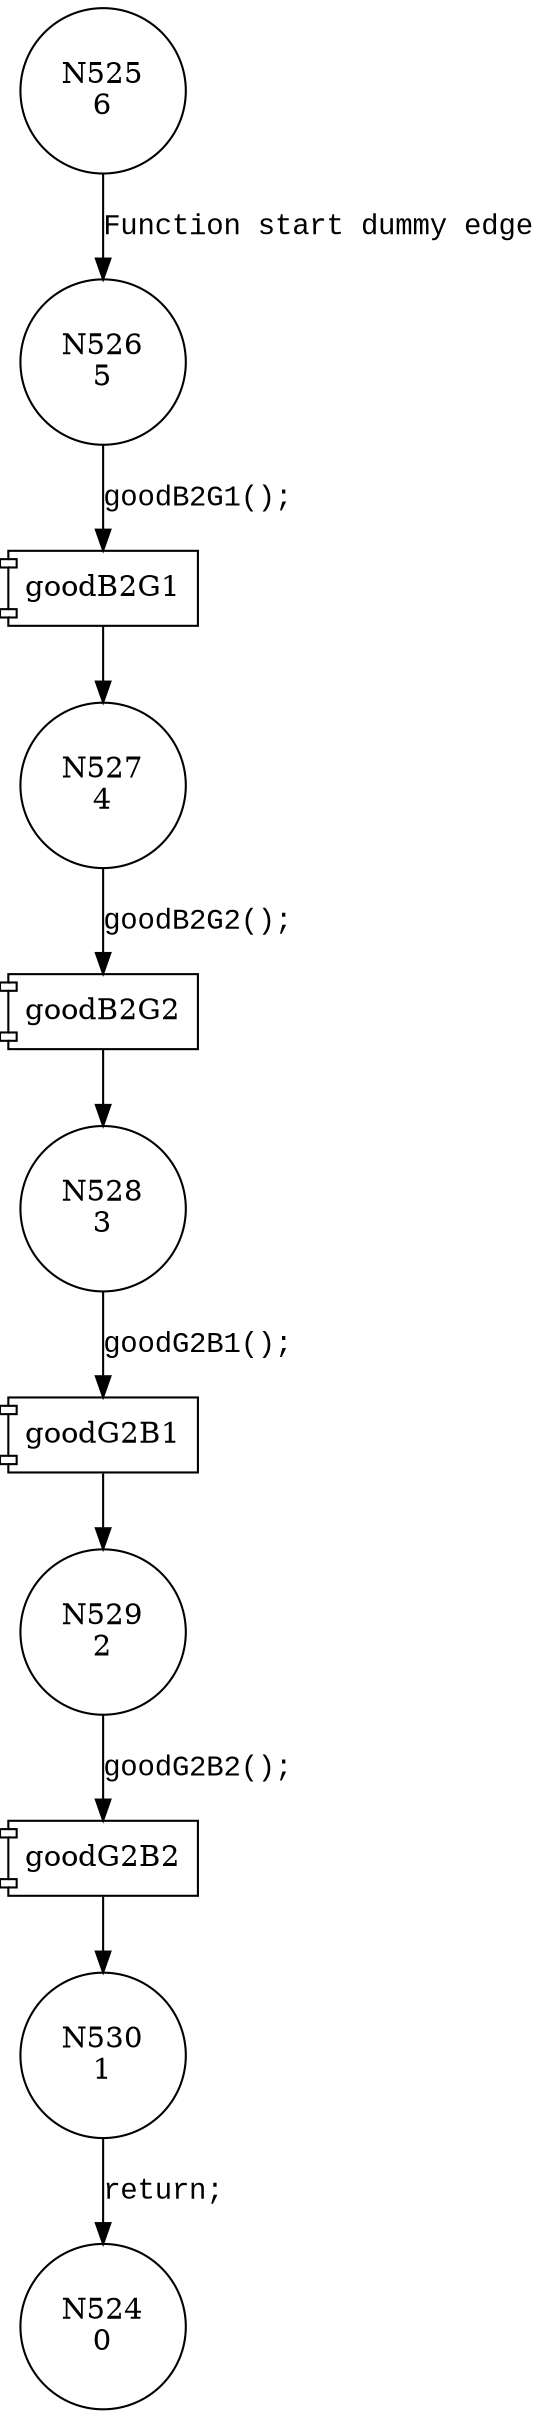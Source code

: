 digraph CWE121_Stack_Based_Buffer_Overflow__CWE129_connect_socket_02_good {
526 [shape="circle" label="N526\n5"]
527 [shape="circle" label="N527\n4"]
528 [shape="circle" label="N528\n3"]
529 [shape="circle" label="N529\n2"]
530 [shape="circle" label="N530\n1"]
525 [shape="circle" label="N525\n6"]
524 [shape="circle" label="N524\n0"]
100041 [shape="component" label="goodB2G1"]
526 -> 100041 [label="goodB2G1();" fontname="Courier New"]
100041 -> 527 [label="" fontname="Courier New"]
100042 [shape="component" label="goodB2G2"]
527 -> 100042 [label="goodB2G2();" fontname="Courier New"]
100042 -> 528 [label="" fontname="Courier New"]
100043 [shape="component" label="goodG2B1"]
528 -> 100043 [label="goodG2B1();" fontname="Courier New"]
100043 -> 529 [label="" fontname="Courier New"]
100044 [shape="component" label="goodG2B2"]
529 -> 100044 [label="goodG2B2();" fontname="Courier New"]
100044 -> 530 [label="" fontname="Courier New"]
525 -> 526 [label="Function start dummy edge" fontname="Courier New"]
530 -> 524 [label="return;" fontname="Courier New"]
}